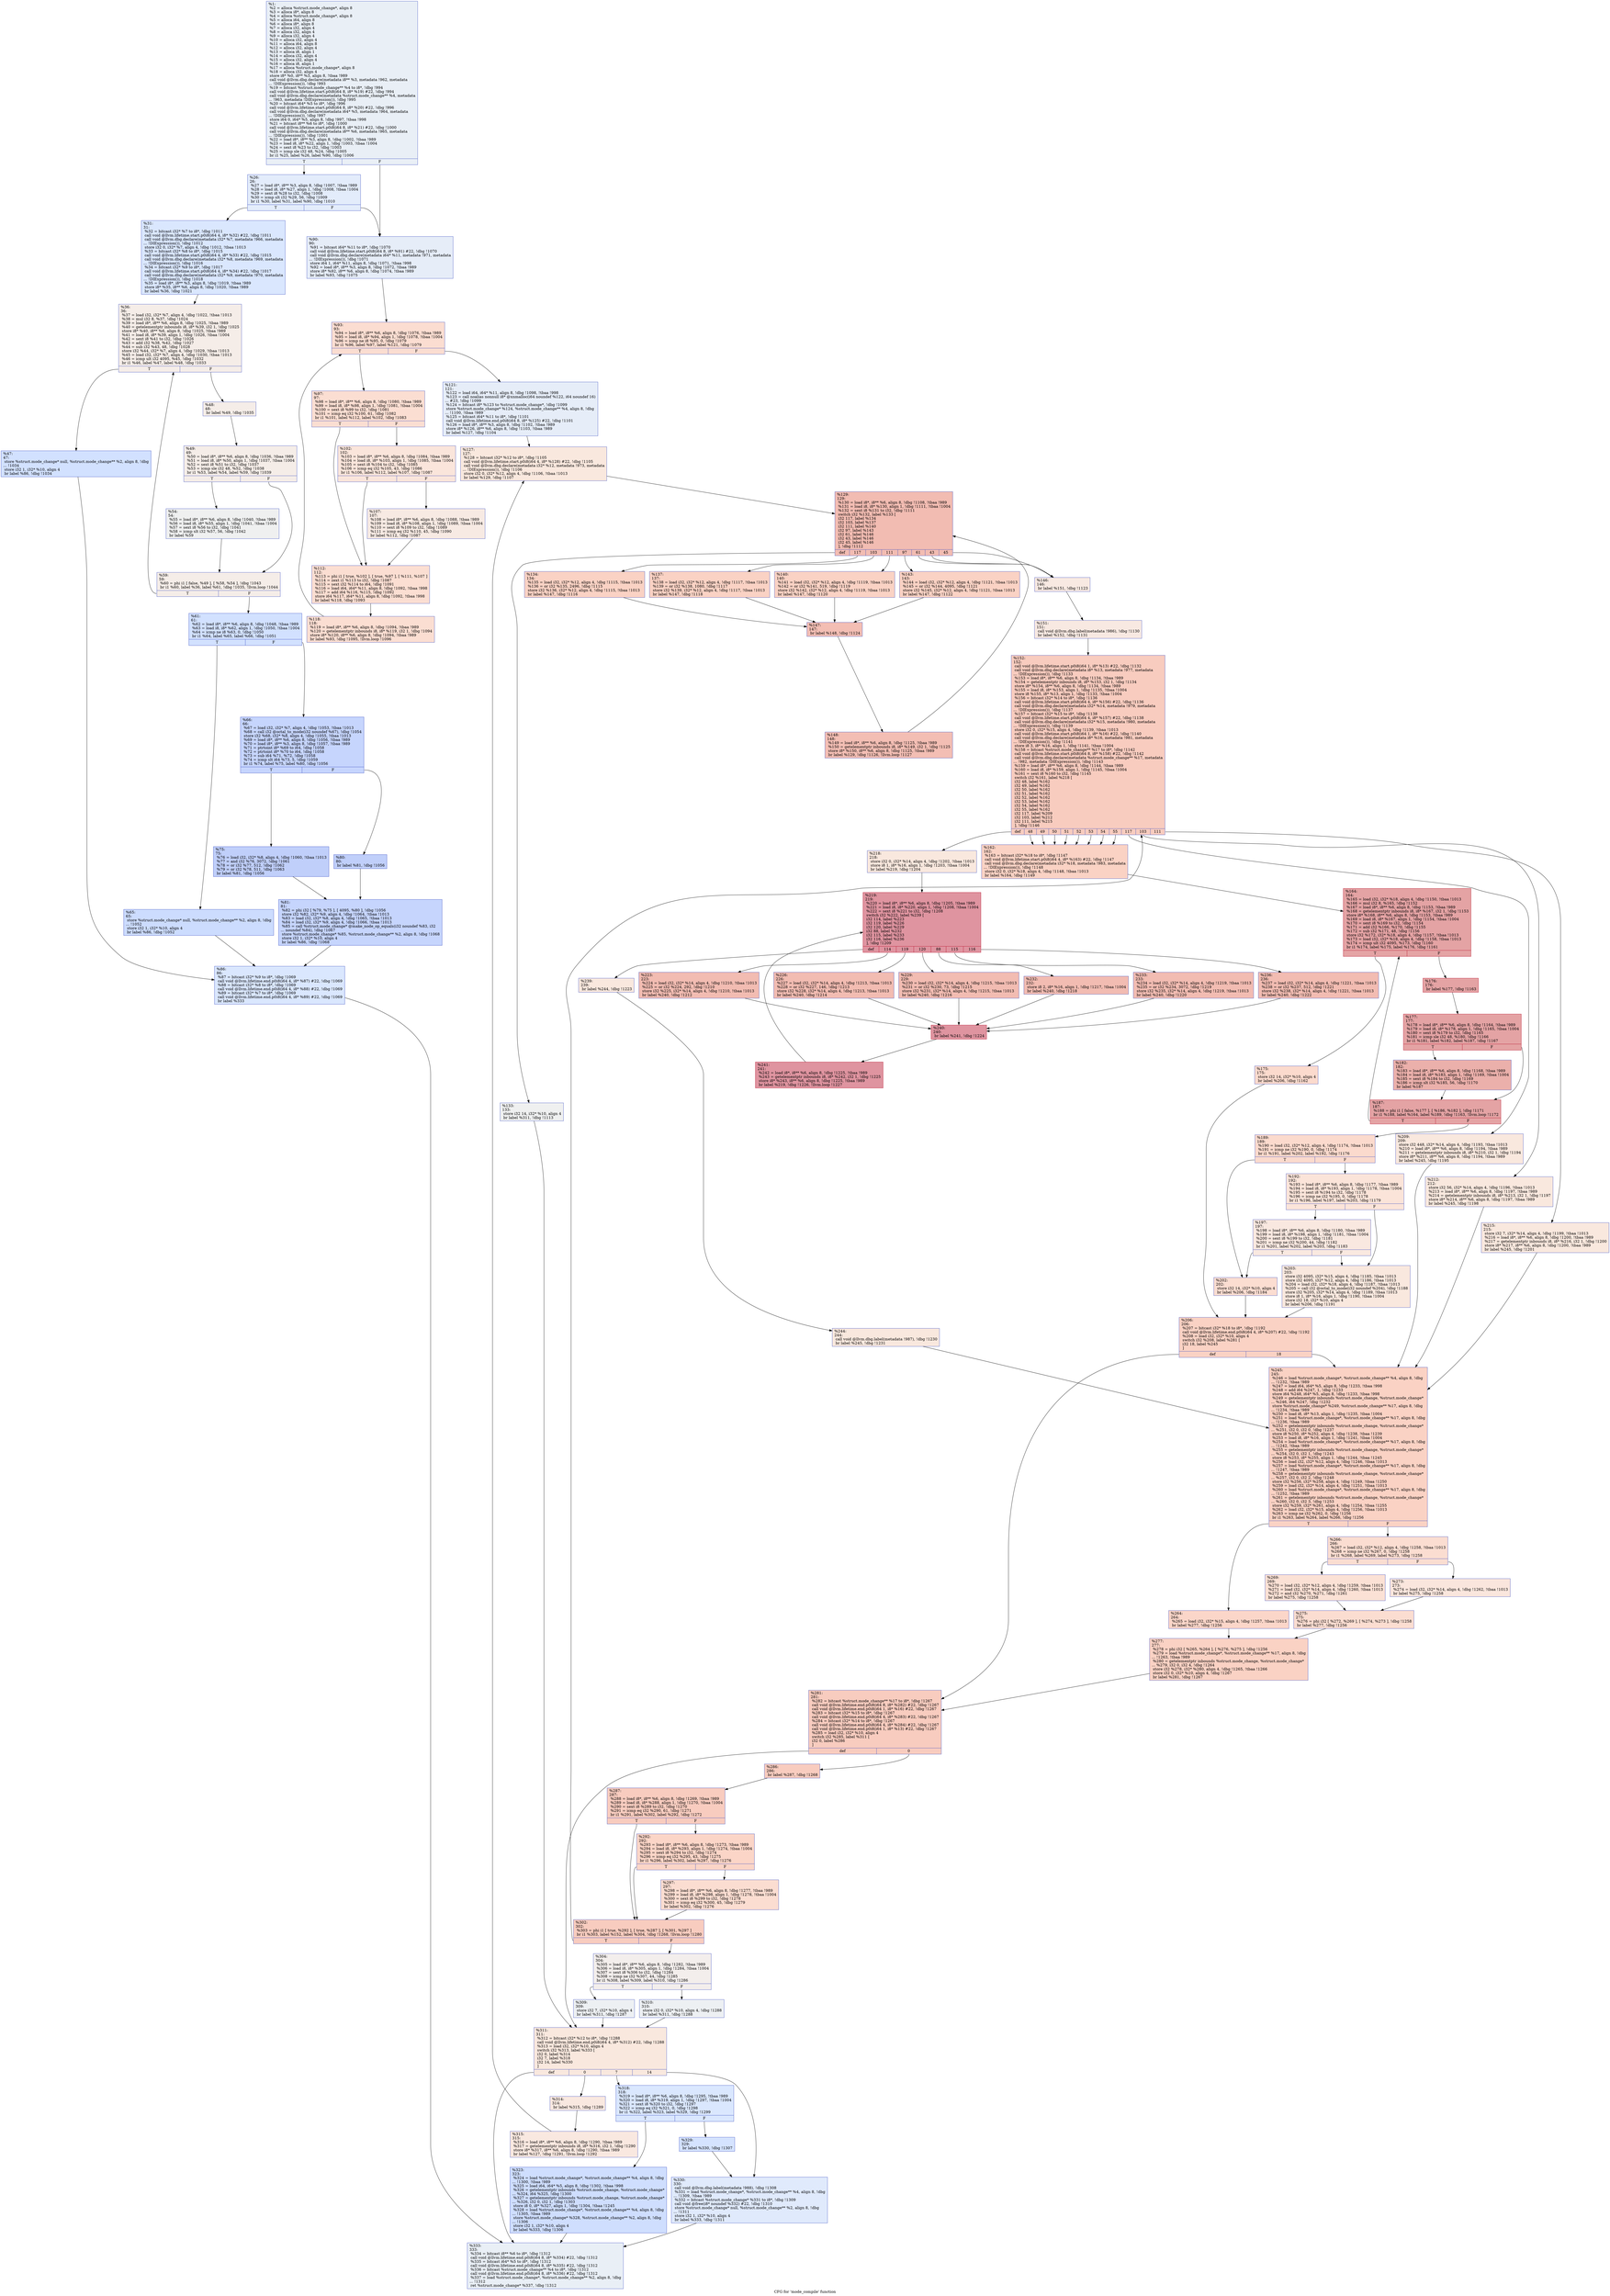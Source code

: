 digraph "CFG for 'mode_compile' function" {
	label="CFG for 'mode_compile' function";

	Node0x21bc4a0 [shape=record,color="#3d50c3ff", style=filled, fillcolor="#cedaeb70",label="{%1:\l  %2 = alloca %struct.mode_change*, align 8\l  %3 = alloca i8*, align 8\l  %4 = alloca %struct.mode_change*, align 8\l  %5 = alloca i64, align 8\l  %6 = alloca i8*, align 8\l  %7 = alloca i32, align 4\l  %8 = alloca i32, align 4\l  %9 = alloca i32, align 4\l  %10 = alloca i32, align 4\l  %11 = alloca i64, align 8\l  %12 = alloca i32, align 4\l  %13 = alloca i8, align 1\l  %14 = alloca i32, align 4\l  %15 = alloca i32, align 4\l  %16 = alloca i8, align 1\l  %17 = alloca %struct.mode_change*, align 8\l  %18 = alloca i32, align 4\l  store i8* %0, i8** %3, align 8, !tbaa !989\l  call void @llvm.dbg.declare(metadata i8** %3, metadata !962, metadata\l... !DIExpression()), !dbg !993\l  %19 = bitcast %struct.mode_change** %4 to i8*, !dbg !994\l  call void @llvm.lifetime.start.p0i8(i64 8, i8* %19) #22, !dbg !994\l  call void @llvm.dbg.declare(metadata %struct.mode_change** %4, metadata\l... !963, metadata !DIExpression()), !dbg !995\l  %20 = bitcast i64* %5 to i8*, !dbg !996\l  call void @llvm.lifetime.start.p0i8(i64 8, i8* %20) #22, !dbg !996\l  call void @llvm.dbg.declare(metadata i64* %5, metadata !964, metadata\l... !DIExpression()), !dbg !997\l  store i64 0, i64* %5, align 8, !dbg !997, !tbaa !998\l  %21 = bitcast i8** %6 to i8*, !dbg !1000\l  call void @llvm.lifetime.start.p0i8(i64 8, i8* %21) #22, !dbg !1000\l  call void @llvm.dbg.declare(metadata i8** %6, metadata !965, metadata\l... !DIExpression()), !dbg !1001\l  %22 = load i8*, i8** %3, align 8, !dbg !1002, !tbaa !989\l  %23 = load i8, i8* %22, align 1, !dbg !1003, !tbaa !1004\l  %24 = sext i8 %23 to i32, !dbg !1003\l  %25 = icmp sle i32 48, %24, !dbg !1005\l  br i1 %25, label %26, label %90, !dbg !1006\l|{<s0>T|<s1>F}}"];
	Node0x21bc4a0:s0 -> Node0x21bc7c0;
	Node0x21bc4a0:s1 -> Node0x21bcc70;
	Node0x21bc7c0 [shape=record,color="#3d50c3ff", style=filled, fillcolor="#bfd3f670",label="{%26:\l26:                                               \l  %27 = load i8*, i8** %3, align 8, !dbg !1007, !tbaa !989\l  %28 = load i8, i8* %27, align 1, !dbg !1008, !tbaa !1004\l  %29 = sext i8 %28 to i32, !dbg !1008\l  %30 = icmp slt i32 %29, 56, !dbg !1009\l  br i1 %30, label %31, label %90, !dbg !1010\l|{<s0>T|<s1>F}}"];
	Node0x21bc7c0:s0 -> Node0x21bc810;
	Node0x21bc7c0:s1 -> Node0x21bcc70;
	Node0x21bc810 [shape=record,color="#3d50c3ff", style=filled, fillcolor="#abc8fd70",label="{%31:\l31:                                               \l  %32 = bitcast i32* %7 to i8*, !dbg !1011\l  call void @llvm.lifetime.start.p0i8(i64 4, i8* %32) #22, !dbg !1011\l  call void @llvm.dbg.declare(metadata i32* %7, metadata !966, metadata\l... !DIExpression()), !dbg !1012\l  store i32 0, i32* %7, align 4, !dbg !1012, !tbaa !1013\l  %33 = bitcast i32* %8 to i8*, !dbg !1015\l  call void @llvm.lifetime.start.p0i8(i64 4, i8* %33) #22, !dbg !1015\l  call void @llvm.dbg.declare(metadata i32* %8, metadata !969, metadata\l... !DIExpression()), !dbg !1016\l  %34 = bitcast i32* %9 to i8*, !dbg !1017\l  call void @llvm.lifetime.start.p0i8(i64 4, i8* %34) #22, !dbg !1017\l  call void @llvm.dbg.declare(metadata i32* %9, metadata !970, metadata\l... !DIExpression()), !dbg !1018\l  %35 = load i8*, i8** %3, align 8, !dbg !1019, !tbaa !989\l  store i8* %35, i8** %6, align 8, !dbg !1020, !tbaa !989\l  br label %36, !dbg !1021\l}"];
	Node0x21bc810 -> Node0x21bc860;
	Node0x21bc860 [shape=record,color="#3d50c3ff", style=filled, fillcolor="#e8d6cc70",label="{%36:\l36:                                               \l  %37 = load i32, i32* %7, align 4, !dbg !1022, !tbaa !1013\l  %38 = mul i32 8, %37, !dbg !1024\l  %39 = load i8*, i8** %6, align 8, !dbg !1025, !tbaa !989\l  %40 = getelementptr inbounds i8, i8* %39, i32 1, !dbg !1025\l  store i8* %40, i8** %6, align 8, !dbg !1025, !tbaa !989\l  %41 = load i8, i8* %39, align 1, !dbg !1026, !tbaa !1004\l  %42 = sext i8 %41 to i32, !dbg !1026\l  %43 = add i32 %38, %42, !dbg !1027\l  %44 = sub i32 %43, 48, !dbg !1028\l  store i32 %44, i32* %7, align 4, !dbg !1029, !tbaa !1013\l  %45 = load i32, i32* %7, align 4, !dbg !1030, !tbaa !1013\l  %46 = icmp ult i32 4095, %45, !dbg !1032\l  br i1 %46, label %47, label %48, !dbg !1033\l|{<s0>T|<s1>F}}"];
	Node0x21bc860:s0 -> Node0x21bc8b0;
	Node0x21bc860:s1 -> Node0x21bc900;
	Node0x21bc8b0 [shape=record,color="#3d50c3ff", style=filled, fillcolor="#9abbff70",label="{%47:\l47:                                               \l  store %struct.mode_change* null, %struct.mode_change** %2, align 8, !dbg\l... !1034\l  store i32 1, i32* %10, align 4\l  br label %86, !dbg !1034\l}"];
	Node0x21bc8b0 -> Node0x21bcc20;
	Node0x21bc900 [shape=record,color="#3d50c3ff", style=filled, fillcolor="#e8d6cc70",label="{%48:\l48:                                               \l  br label %49, !dbg !1035\l}"];
	Node0x21bc900 -> Node0x21bc950;
	Node0x21bc950 [shape=record,color="#3d50c3ff", style=filled, fillcolor="#e8d6cc70",label="{%49:\l49:                                               \l  %50 = load i8*, i8** %6, align 8, !dbg !1036, !tbaa !989\l  %51 = load i8, i8* %50, align 1, !dbg !1037, !tbaa !1004\l  %52 = sext i8 %51 to i32, !dbg !1037\l  %53 = icmp sle i32 48, %52, !dbg !1038\l  br i1 %53, label %54, label %59, !dbg !1039\l|{<s0>T|<s1>F}}"];
	Node0x21bc950:s0 -> Node0x21bc9a0;
	Node0x21bc950:s1 -> Node0x21bc9f0;
	Node0x21bc9a0 [shape=record,color="#3d50c3ff", style=filled, fillcolor="#dbdcde70",label="{%54:\l54:                                               \l  %55 = load i8*, i8** %6, align 8, !dbg !1040, !tbaa !989\l  %56 = load i8, i8* %55, align 1, !dbg !1041, !tbaa !1004\l  %57 = sext i8 %56 to i32, !dbg !1041\l  %58 = icmp slt i32 %57, 56, !dbg !1042\l  br label %59\l}"];
	Node0x21bc9a0 -> Node0x21bc9f0;
	Node0x21bc9f0 [shape=record,color="#3d50c3ff", style=filled, fillcolor="#e8d6cc70",label="{%59:\l59:                                               \l  %60 = phi i1 [ false, %49 ], [ %58, %54 ], !dbg !1043\l  br i1 %60, label %36, label %61, !dbg !1035, !llvm.loop !1044\l|{<s0>T|<s1>F}}"];
	Node0x21bc9f0:s0 -> Node0x21bc860;
	Node0x21bc9f0:s1 -> Node0x21bca40;
	Node0x21bca40 [shape=record,color="#3d50c3ff", style=filled, fillcolor="#9abbff70",label="{%61:\l61:                                               \l  %62 = load i8*, i8** %6, align 8, !dbg !1048, !tbaa !989\l  %63 = load i8, i8* %62, align 1, !dbg !1050, !tbaa !1004\l  %64 = icmp ne i8 %63, 0, !dbg !1050\l  br i1 %64, label %65, label %66, !dbg !1051\l|{<s0>T|<s1>F}}"];
	Node0x21bca40:s0 -> Node0x21bca90;
	Node0x21bca40:s1 -> Node0x21bcae0;
	Node0x21bca90 [shape=record,color="#3d50c3ff", style=filled, fillcolor="#8caffe70",label="{%65:\l65:                                               \l  store %struct.mode_change* null, %struct.mode_change** %2, align 8, !dbg\l... !1052\l  store i32 1, i32* %10, align 4\l  br label %86, !dbg !1052\l}"];
	Node0x21bca90 -> Node0x21bcc20;
	Node0x21bcae0 [shape=record,color="#3d50c3ff", style=filled, fillcolor="#7ea1fa70",label="{%66:\l66:                                               \l  %67 = load i32, i32* %7, align 4, !dbg !1053, !tbaa !1013\l  %68 = call i32 @octal_to_mode(i32 noundef %67), !dbg !1054\l  store i32 %68, i32* %8, align 4, !dbg !1055, !tbaa !1013\l  %69 = load i8*, i8** %6, align 8, !dbg !1056, !tbaa !989\l  %70 = load i8*, i8** %3, align 8, !dbg !1057, !tbaa !989\l  %71 = ptrtoint i8* %69 to i64, !dbg !1058\l  %72 = ptrtoint i8* %70 to i64, !dbg !1058\l  %73 = sub i64 %71, %72, !dbg !1058\l  %74 = icmp slt i64 %73, 5, !dbg !1059\l  br i1 %74, label %75, label %80, !dbg !1056\l|{<s0>T|<s1>F}}"];
	Node0x21bcae0:s0 -> Node0x21bcb30;
	Node0x21bcae0:s1 -> Node0x21bcb80;
	Node0x21bcb30 [shape=record,color="#3d50c3ff", style=filled, fillcolor="#7093f370",label="{%75:\l75:                                               \l  %76 = load i32, i32* %8, align 4, !dbg !1060, !tbaa !1013\l  %77 = and i32 %76, 3072, !dbg !1061\l  %78 = or i32 %77, 512, !dbg !1062\l  %79 = or i32 %78, 511, !dbg !1063\l  br label %81, !dbg !1056\l}"];
	Node0x21bcb30 -> Node0x21bcbd0;
	Node0x21bcb80 [shape=record,color="#3d50c3ff", style=filled, fillcolor="#7093f370",label="{%80:\l80:                                               \l  br label %81, !dbg !1056\l}"];
	Node0x21bcb80 -> Node0x21bcbd0;
	Node0x21bcbd0 [shape=record,color="#3d50c3ff", style=filled, fillcolor="#7ea1fa70",label="{%81:\l81:                                               \l  %82 = phi i32 [ %79, %75 ], [ 4095, %80 ], !dbg !1056\l  store i32 %82, i32* %9, align 4, !dbg !1064, !tbaa !1013\l  %83 = load i32, i32* %8, align 4, !dbg !1065, !tbaa !1013\l  %84 = load i32, i32* %9, align 4, !dbg !1066, !tbaa !1013\l  %85 = call %struct.mode_change* @make_node_op_equals(i32 noundef %83, i32\l... noundef %84), !dbg !1067\l  store %struct.mode_change* %85, %struct.mode_change** %2, align 8, !dbg !1068\l  store i32 1, i32* %10, align 4\l  br label %86, !dbg !1068\l}"];
	Node0x21bcbd0 -> Node0x21bcc20;
	Node0x21bcc20 [shape=record,color="#3d50c3ff", style=filled, fillcolor="#abc8fd70",label="{%86:\l86:                                               \l  %87 = bitcast i32* %9 to i8*, !dbg !1069\l  call void @llvm.lifetime.end.p0i8(i64 4, i8* %87) #22, !dbg !1069\l  %88 = bitcast i32* %8 to i8*, !dbg !1069\l  call void @llvm.lifetime.end.p0i8(i64 4, i8* %88) #22, !dbg !1069\l  %89 = bitcast i32* %7 to i8*, !dbg !1069\l  call void @llvm.lifetime.end.p0i8(i64 4, i8* %89) #22, !dbg !1069\l  br label %333\l}"];
	Node0x21bcc20 -> Node0x21be2a0;
	Node0x21bcc70 [shape=record,color="#3d50c3ff", style=filled, fillcolor="#c7d7f070",label="{%90:\l90:                                               \l  %91 = bitcast i64* %11 to i8*, !dbg !1070\l  call void @llvm.lifetime.start.p0i8(i64 8, i8* %91) #22, !dbg !1070\l  call void @llvm.dbg.declare(metadata i64* %11, metadata !971, metadata\l... !DIExpression()), !dbg !1071\l  store i64 1, i64* %11, align 8, !dbg !1071, !tbaa !998\l  %92 = load i8*, i8** %3, align 8, !dbg !1072, !tbaa !989\l  store i8* %92, i8** %6, align 8, !dbg !1074, !tbaa !989\l  br label %93, !dbg !1075\l}"];
	Node0x21bcc70 -> Node0x21bccc0;
	Node0x21bccc0 [shape=record,color="#3d50c3ff", style=filled, fillcolor="#f7b39670",label="{%93:\l93:                                               \l  %94 = load i8*, i8** %6, align 8, !dbg !1076, !tbaa !989\l  %95 = load i8, i8* %94, align 1, !dbg !1078, !tbaa !1004\l  %96 = icmp ne i8 %95, 0, !dbg !1079\l  br i1 %96, label %97, label %121, !dbg !1079\l|{<s0>T|<s1>F}}"];
	Node0x21bccc0:s0 -> Node0x21bcd10;
	Node0x21bccc0:s1 -> Node0x21bcea0;
	Node0x21bcd10 [shape=record,color="#3d50c3ff", style=filled, fillcolor="#f7b59970",label="{%97:\l97:                                               \l  %98 = load i8*, i8** %6, align 8, !dbg !1080, !tbaa !989\l  %99 = load i8, i8* %98, align 1, !dbg !1081, !tbaa !1004\l  %100 = sext i8 %99 to i32, !dbg !1081\l  %101 = icmp eq i32 %100, 61, !dbg !1082\l  br i1 %101, label %112, label %102, !dbg !1083\l|{<s0>T|<s1>F}}"];
	Node0x21bcd10:s0 -> Node0x21bce00;
	Node0x21bcd10:s1 -> Node0x21bcd60;
	Node0x21bcd60 [shape=record,color="#3d50c3ff", style=filled, fillcolor="#f4c5ad70",label="{%102:\l102:                                              \l  %103 = load i8*, i8** %6, align 8, !dbg !1084, !tbaa !989\l  %104 = load i8, i8* %103, align 1, !dbg !1085, !tbaa !1004\l  %105 = sext i8 %104 to i32, !dbg !1085\l  %106 = icmp eq i32 %105, 43, !dbg !1086\l  br i1 %106, label %112, label %107, !dbg !1087\l|{<s0>T|<s1>F}}"];
	Node0x21bcd60:s0 -> Node0x21bce00;
	Node0x21bcd60:s1 -> Node0x21bcdb0;
	Node0x21bcdb0 [shape=record,color="#3d50c3ff", style=filled, fillcolor="#eed0c070",label="{%107:\l107:                                              \l  %108 = load i8*, i8** %6, align 8, !dbg !1088, !tbaa !989\l  %109 = load i8, i8* %108, align 1, !dbg !1089, !tbaa !1004\l  %110 = sext i8 %109 to i32, !dbg !1089\l  %111 = icmp eq i32 %110, 45, !dbg !1090\l  br label %112, !dbg !1087\l}"];
	Node0x21bcdb0 -> Node0x21bce00;
	Node0x21bce00 [shape=record,color="#3d50c3ff", style=filled, fillcolor="#f7b59970",label="{%112:\l112:                                              \l  %113 = phi i1 [ true, %102 ], [ true, %97 ], [ %111, %107 ]\l  %114 = zext i1 %113 to i32, !dbg !1087\l  %115 = sext i32 %114 to i64, !dbg !1091\l  %116 = load i64, i64* %11, align 8, !dbg !1092, !tbaa !998\l  %117 = add i64 %116, %115, !dbg !1092\l  store i64 %117, i64* %11, align 8, !dbg !1092, !tbaa !998\l  br label %118, !dbg !1093\l}"];
	Node0x21bce00 -> Node0x21bce50;
	Node0x21bce50 [shape=record,color="#3d50c3ff", style=filled, fillcolor="#f7b59970",label="{%118:\l118:                                              \l  %119 = load i8*, i8** %6, align 8, !dbg !1094, !tbaa !989\l  %120 = getelementptr inbounds i8, i8* %119, i32 1, !dbg !1094\l  store i8* %120, i8** %6, align 8, !dbg !1094, !tbaa !989\l  br label %93, !dbg !1095, !llvm.loop !1096\l}"];
	Node0x21bce50 -> Node0x21bccc0;
	Node0x21bcea0 [shape=record,color="#3d50c3ff", style=filled, fillcolor="#c7d7f070",label="{%121:\l121:                                              \l  %122 = load i64, i64* %11, align 8, !dbg !1098, !tbaa !998\l  %123 = call noalias nonnull i8* @xnmalloc(i64 noundef %122, i64 noundef 16)\l... #23, !dbg !1099\l  %124 = bitcast i8* %123 to %struct.mode_change*, !dbg !1099\l  store %struct.mode_change* %124, %struct.mode_change** %4, align 8, !dbg\l... !1100, !tbaa !989\l  %125 = bitcast i64* %11 to i8*, !dbg !1101\l  call void @llvm.lifetime.end.p0i8(i64 8, i8* %125) #22, !dbg !1101\l  %126 = load i8*, i8** %3, align 8, !dbg !1102, !tbaa !989\l  store i8* %126, i8** %6, align 8, !dbg !1103, !tbaa !989\l  br label %127, !dbg !1104\l}"];
	Node0x21bcea0 -> Node0x21bcef0;
	Node0x21bcef0 [shape=record,color="#3d50c3ff", style=filled, fillcolor="#f2cab570",label="{%127:\l127:                                              \l  %128 = bitcast i32* %12 to i8*, !dbg !1105\l  call void @llvm.lifetime.start.p0i8(i64 4, i8* %128) #22, !dbg !1105\l  call void @llvm.dbg.declare(metadata i32* %12, metadata !973, metadata\l... !DIExpression()), !dbg !1106\l  store i32 0, i32* %12, align 4, !dbg !1106, !tbaa !1013\l  br label %129, !dbg !1107\l}"];
	Node0x21bcef0 -> Node0x21bcf40;
	Node0x21bcf40 [shape=record,color="#3d50c3ff", style=filled, fillcolor="#e1675170",label="{%129:\l129:                                              \l  %130 = load i8*, i8** %6, align 8, !dbg !1108, !tbaa !989\l  %131 = load i8, i8* %130, align 1, !dbg !1111, !tbaa !1004\l  %132 = sext i8 %131 to i32, !dbg !1111\l  switch i32 %132, label %133 [\l    i32 117, label %134\l    i32 103, label %137\l    i32 111, label %140\l    i32 97, label %143\l    i32 61, label %146\l    i32 43, label %146\l    i32 45, label %146\l  ], !dbg !1112\l|{<s0>def|<s1>117|<s2>103|<s3>111|<s4>97|<s5>61|<s6>43|<s7>45}}"];
	Node0x21bcf40:s0 -> Node0x21bcf90;
	Node0x21bcf40:s1 -> Node0x21bcfe0;
	Node0x21bcf40:s2 -> Node0x21bd030;
	Node0x21bcf40:s3 -> Node0x21bd080;
	Node0x21bcf40:s4 -> Node0x21bd0d0;
	Node0x21bcf40:s5 -> Node0x21bd120;
	Node0x21bcf40:s6 -> Node0x21bd120;
	Node0x21bcf40:s7 -> Node0x21bd120;
	Node0x21bcf90 [shape=record,color="#3d50c3ff", style=filled, fillcolor="#dbdcde70",label="{%133:\l133:                                              \l  store i32 14, i32* %10, align 4\l  br label %311, !dbg !1113\l}"];
	Node0x21bcf90 -> Node0x21be070;
	Node0x21bcfe0 [shape=record,color="#3d50c3ff", style=filled, fillcolor="#f4987a70",label="{%134:\l134:                                              \l  %135 = load i32, i32* %12, align 4, !dbg !1115, !tbaa !1013\l  %136 = or i32 %135, 2496, !dbg !1115\l  store i32 %136, i32* %12, align 4, !dbg !1115, !tbaa !1013\l  br label %147, !dbg !1116\l}"];
	Node0x21bcfe0 -> Node0x21bd170;
	Node0x21bd030 [shape=record,color="#3d50c3ff", style=filled, fillcolor="#f4987a70",label="{%137:\l137:                                              \l  %138 = load i32, i32* %12, align 4, !dbg !1117, !tbaa !1013\l  %139 = or i32 %138, 1080, !dbg !1117\l  store i32 %139, i32* %12, align 4, !dbg !1117, !tbaa !1013\l  br label %147, !dbg !1118\l}"];
	Node0x21bd030 -> Node0x21bd170;
	Node0x21bd080 [shape=record,color="#3d50c3ff", style=filled, fillcolor="#f4987a70",label="{%140:\l140:                                              \l  %141 = load i32, i32* %12, align 4, !dbg !1119, !tbaa !1013\l  %142 = or i32 %141, 519, !dbg !1119\l  store i32 %142, i32* %12, align 4, !dbg !1119, !tbaa !1013\l  br label %147, !dbg !1120\l}"];
	Node0x21bd080 -> Node0x21bd170;
	Node0x21bd0d0 [shape=record,color="#3d50c3ff", style=filled, fillcolor="#f4987a70",label="{%143:\l143:                                              \l  %144 = load i32, i32* %12, align 4, !dbg !1121, !tbaa !1013\l  %145 = or i32 %144, 4095, !dbg !1121\l  store i32 %145, i32* %12, align 4, !dbg !1121, !tbaa !1013\l  br label %147, !dbg !1122\l}"];
	Node0x21bd0d0 -> Node0x21bd170;
	Node0x21bd120 [shape=record,color="#3d50c3ff", style=filled, fillcolor="#efcebd70",label="{%146:\l146:                                              \l  br label %151, !dbg !1123\l}"];
	Node0x21bd120 -> Node0x21bd210;
	Node0x21bd170 [shape=record,color="#3d50c3ff", style=filled, fillcolor="#e36c5570",label="{%147:\l147:                                              \l  br label %148, !dbg !1124\l}"];
	Node0x21bd170 -> Node0x21bd1c0;
	Node0x21bd1c0 [shape=record,color="#3d50c3ff", style=filled, fillcolor="#e36c5570",label="{%148:\l148:                                              \l  %149 = load i8*, i8** %6, align 8, !dbg !1125, !tbaa !989\l  %150 = getelementptr inbounds i8, i8* %149, i32 1, !dbg !1125\l  store i8* %150, i8** %6, align 8, !dbg !1125, !tbaa !989\l  br label %129, !dbg !1126, !llvm.loop !1127\l}"];
	Node0x21bd1c0 -> Node0x21bcf40;
	Node0x21bd210 [shape=record,color="#3d50c3ff", style=filled, fillcolor="#efcebd70",label="{%151:\l151:                                              \l  call void @llvm.dbg.label(metadata !986), !dbg !1130\l  br label %152, !dbg !1131\l}"];
	Node0x21bd210 -> Node0x21bd260;
	Node0x21bd260 [shape=record,color="#3d50c3ff", style=filled, fillcolor="#f08b6e70",label="{%152:\l152:                                              \l  call void @llvm.lifetime.start.p0i8(i64 1, i8* %13) #22, !dbg !1132\l  call void @llvm.dbg.declare(metadata i8* %13, metadata !977, metadata\l... !DIExpression()), !dbg !1133\l  %153 = load i8*, i8** %6, align 8, !dbg !1134, !tbaa !989\l  %154 = getelementptr inbounds i8, i8* %153, i32 1, !dbg !1134\l  store i8* %154, i8** %6, align 8, !dbg !1134, !tbaa !989\l  %155 = load i8, i8* %153, align 1, !dbg !1135, !tbaa !1004\l  store i8 %155, i8* %13, align 1, !dbg !1133, !tbaa !1004\l  %156 = bitcast i32* %14 to i8*, !dbg !1136\l  call void @llvm.lifetime.start.p0i8(i64 4, i8* %156) #22, !dbg !1136\l  call void @llvm.dbg.declare(metadata i32* %14, metadata !979, metadata\l... !DIExpression()), !dbg !1137\l  %157 = bitcast i32* %15 to i8*, !dbg !1138\l  call void @llvm.lifetime.start.p0i8(i64 4, i8* %157) #22, !dbg !1138\l  call void @llvm.dbg.declare(metadata i32* %15, metadata !980, metadata\l... !DIExpression()), !dbg !1139\l  store i32 0, i32* %15, align 4, !dbg !1139, !tbaa !1013\l  call void @llvm.lifetime.start.p0i8(i64 1, i8* %16) #22, !dbg !1140\l  call void @llvm.dbg.declare(metadata i8* %16, metadata !981, metadata\l... !DIExpression()), !dbg !1141\l  store i8 3, i8* %16, align 1, !dbg !1141, !tbaa !1004\l  %158 = bitcast %struct.mode_change** %17 to i8*, !dbg !1142\l  call void @llvm.lifetime.start.p0i8(i64 8, i8* %158) #22, !dbg !1142\l  call void @llvm.dbg.declare(metadata %struct.mode_change** %17, metadata\l... !982, metadata !DIExpression()), !dbg !1143\l  %159 = load i8*, i8** %6, align 8, !dbg !1144, !tbaa !989\l  %160 = load i8, i8* %159, align 1, !dbg !1145, !tbaa !1004\l  %161 = sext i8 %160 to i32, !dbg !1145\l  switch i32 %161, label %218 [\l    i32 48, label %162\l    i32 49, label %162\l    i32 50, label %162\l    i32 51, label %162\l    i32 52, label %162\l    i32 53, label %162\l    i32 54, label %162\l    i32 55, label %162\l    i32 117, label %209\l    i32 103, label %212\l    i32 111, label %215\l  ], !dbg !1146\l|{<s0>def|<s1>48|<s2>49|<s3>50|<s4>51|<s5>52|<s6>53|<s7>54|<s8>55|<s9>117|<s10>103|<s11>111}}"];
	Node0x21bd260:s0 -> Node0x21bd7b0;
	Node0x21bd260:s1 -> Node0x21bd2b0;
	Node0x21bd260:s2 -> Node0x21bd2b0;
	Node0x21bd260:s3 -> Node0x21bd2b0;
	Node0x21bd260:s4 -> Node0x21bd2b0;
	Node0x21bd260:s5 -> Node0x21bd2b0;
	Node0x21bd260:s6 -> Node0x21bd2b0;
	Node0x21bd260:s7 -> Node0x21bd2b0;
	Node0x21bd260:s8 -> Node0x21bd2b0;
	Node0x21bd260:s9 -> Node0x21bd6c0;
	Node0x21bd260:s10 -> Node0x21bd710;
	Node0x21bd260:s11 -> Node0x21bd760;
	Node0x21bd2b0 [shape=record,color="#3d50c3ff", style=filled, fillcolor="#f4987a70",label="{%162:\l162:                                              \l  %163 = bitcast i32* %18 to i8*, !dbg !1147\l  call void @llvm.lifetime.start.p0i8(i64 4, i8* %163) #22, !dbg !1147\l  call void @llvm.dbg.declare(metadata i32* %18, metadata !983, metadata\l... !DIExpression()), !dbg !1148\l  store i32 0, i32* %18, align 4, !dbg !1148, !tbaa !1013\l  br label %164, !dbg !1149\l}"];
	Node0x21bd2b0 -> Node0x21bd300;
	Node0x21bd300 [shape=record,color="#b70d28ff", style=filled, fillcolor="#c32e3170",label="{%164:\l164:                                              \l  %165 = load i32, i32* %18, align 4, !dbg !1150, !tbaa !1013\l  %166 = mul i32 8, %165, !dbg !1152\l  %167 = load i8*, i8** %6, align 8, !dbg !1153, !tbaa !989\l  %168 = getelementptr inbounds i8, i8* %167, i32 1, !dbg !1153\l  store i8* %168, i8** %6, align 8, !dbg !1153, !tbaa !989\l  %169 = load i8, i8* %167, align 1, !dbg !1154, !tbaa !1004\l  %170 = sext i8 %169 to i32, !dbg !1154\l  %171 = add i32 %166, %170, !dbg !1155\l  %172 = sub i32 %171, 48, !dbg !1156\l  store i32 %172, i32* %18, align 4, !dbg !1157, !tbaa !1013\l  %173 = load i32, i32* %18, align 4, !dbg !1158, !tbaa !1013\l  %174 = icmp ult i32 4095, %173, !dbg !1160\l  br i1 %174, label %175, label %176, !dbg !1161\l|{<s0>T|<s1>F}}"];
	Node0x21bd300:s0 -> Node0x21bd350;
	Node0x21bd300:s1 -> Node0x21bd3a0;
	Node0x21bd350 [shape=record,color="#3d50c3ff", style=filled, fillcolor="#f7ac8e70",label="{%175:\l175:                                              \l  store i32 14, i32* %10, align 4\l  br label %206, !dbg !1162\l}"];
	Node0x21bd350 -> Node0x21bd670;
	Node0x21bd3a0 [shape=record,color="#b70d28ff", style=filled, fillcolor="#c32e3170",label="{%176:\l176:                                              \l  br label %177, !dbg !1163\l}"];
	Node0x21bd3a0 -> Node0x21bd3f0;
	Node0x21bd3f0 [shape=record,color="#b70d28ff", style=filled, fillcolor="#c32e3170",label="{%177:\l177:                                              \l  %178 = load i8*, i8** %6, align 8, !dbg !1164, !tbaa !989\l  %179 = load i8, i8* %178, align 1, !dbg !1165, !tbaa !1004\l  %180 = sext i8 %179 to i32, !dbg !1165\l  %181 = icmp sle i32 48, %180, !dbg !1166\l  br i1 %181, label %182, label %187, !dbg !1167\l|{<s0>T|<s1>F}}"];
	Node0x21bd3f0:s0 -> Node0x21bd440;
	Node0x21bd3f0:s1 -> Node0x21bd490;
	Node0x21bd440 [shape=record,color="#3d50c3ff", style=filled, fillcolor="#d24b4070",label="{%182:\l182:                                              \l  %183 = load i8*, i8** %6, align 8, !dbg !1168, !tbaa !989\l  %184 = load i8, i8* %183, align 1, !dbg !1169, !tbaa !1004\l  %185 = sext i8 %184 to i32, !dbg !1169\l  %186 = icmp slt i32 %185, 56, !dbg !1170\l  br label %187\l}"];
	Node0x21bd440 -> Node0x21bd490;
	Node0x21bd490 [shape=record,color="#b70d28ff", style=filled, fillcolor="#c32e3170",label="{%187:\l187:                                              \l  %188 = phi i1 [ false, %177 ], [ %186, %182 ], !dbg !1171\l  br i1 %188, label %164, label %189, !dbg !1163, !llvm.loop !1172\l|{<s0>T|<s1>F}}"];
	Node0x21bd490:s0 -> Node0x21bd300;
	Node0x21bd490:s1 -> Node0x21bd4e0;
	Node0x21bd4e0 [shape=record,color="#3d50c3ff", style=filled, fillcolor="#f7ac8e70",label="{%189:\l189:                                              \l  %190 = load i32, i32* %12, align 4, !dbg !1174, !tbaa !1013\l  %191 = icmp ne i32 %190, 0, !dbg !1174\l  br i1 %191, label %202, label %192, !dbg !1176\l|{<s0>T|<s1>F}}"];
	Node0x21bd4e0:s0 -> Node0x21bd5d0;
	Node0x21bd4e0:s1 -> Node0x21bd530;
	Node0x21bd530 [shape=record,color="#3d50c3ff", style=filled, fillcolor="#f5c1a970",label="{%192:\l192:                                              \l  %193 = load i8*, i8** %6, align 8, !dbg !1177, !tbaa !989\l  %194 = load i8, i8* %193, align 1, !dbg !1178, !tbaa !1004\l  %195 = sext i8 %194 to i32, !dbg !1178\l  %196 = icmp ne i32 %195, 0, !dbg !1178\l  br i1 %196, label %197, label %203, !dbg !1179\l|{<s0>T|<s1>F}}"];
	Node0x21bd530:s0 -> Node0x21bd580;
	Node0x21bd530:s1 -> Node0x21bd620;
	Node0x21bd580 [shape=record,color="#3d50c3ff", style=filled, fillcolor="#f1ccb870",label="{%197:\l197:                                              \l  %198 = load i8*, i8** %6, align 8, !dbg !1180, !tbaa !989\l  %199 = load i8, i8* %198, align 1, !dbg !1181, !tbaa !1004\l  %200 = sext i8 %199 to i32, !dbg !1181\l  %201 = icmp ne i32 %200, 44, !dbg !1182\l  br i1 %201, label %202, label %203, !dbg !1183\l|{<s0>T|<s1>F}}"];
	Node0x21bd580:s0 -> Node0x21bd5d0;
	Node0x21bd580:s1 -> Node0x21bd620;
	Node0x21bd5d0 [shape=record,color="#3d50c3ff", style=filled, fillcolor="#f7b39670",label="{%202:\l202:                                              \l  store i32 14, i32* %10, align 4\l  br label %206, !dbg !1184\l}"];
	Node0x21bd5d0 -> Node0x21bd670;
	Node0x21bd620 [shape=record,color="#3d50c3ff", style=filled, fillcolor="#f2cab570",label="{%203:\l203:                                              \l  store i32 4095, i32* %15, align 4, !dbg !1185, !tbaa !1013\l  store i32 4095, i32* %12, align 4, !dbg !1186, !tbaa !1013\l  %204 = load i32, i32* %18, align 4, !dbg !1187, !tbaa !1013\l  %205 = call i32 @octal_to_mode(i32 noundef %204), !dbg !1188\l  store i32 %205, i32* %14, align 4, !dbg !1189, !tbaa !1013\l  store i8 1, i8* %16, align 1, !dbg !1190, !tbaa !1004\l  store i32 18, i32* %10, align 4\l  br label %206, !dbg !1191\l}"];
	Node0x21bd620 -> Node0x21bd670;
	Node0x21bd670 [shape=record,color="#3d50c3ff", style=filled, fillcolor="#f4987a70",label="{%206:\l206:                                              \l  %207 = bitcast i32* %18 to i8*, !dbg !1192\l  call void @llvm.lifetime.end.p0i8(i64 4, i8* %207) #22, !dbg !1192\l  %208 = load i32, i32* %10, align 4\l  switch i32 %208, label %281 [\l    i32 18, label %245\l  ]\l|{<s0>def|<s1>18}}"];
	Node0x21bd670:s0 -> Node0x21bdda0;
	Node0x21bd670:s1 -> Node0x21bdb70;
	Node0x21bd6c0 [shape=record,color="#3d50c3ff", style=filled, fillcolor="#f2cab570",label="{%209:\l209:                                              \l  store i32 448, i32* %14, align 4, !dbg !1193, !tbaa !1013\l  %210 = load i8*, i8** %6, align 8, !dbg !1194, !tbaa !989\l  %211 = getelementptr inbounds i8, i8* %210, i32 1, !dbg !1194\l  store i8* %211, i8** %6, align 8, !dbg !1194, !tbaa !989\l  br label %245, !dbg !1195\l}"];
	Node0x21bd6c0 -> Node0x21bdb70;
	Node0x21bd710 [shape=record,color="#3d50c3ff", style=filled, fillcolor="#f2cab570",label="{%212:\l212:                                              \l  store i32 56, i32* %14, align 4, !dbg !1196, !tbaa !1013\l  %213 = load i8*, i8** %6, align 8, !dbg !1197, !tbaa !989\l  %214 = getelementptr inbounds i8, i8* %213, i32 1, !dbg !1197\l  store i8* %214, i8** %6, align 8, !dbg !1197, !tbaa !989\l  br label %245, !dbg !1198\l}"];
	Node0x21bd710 -> Node0x21bdb70;
	Node0x21bd760 [shape=record,color="#3d50c3ff", style=filled, fillcolor="#f2cab570",label="{%215:\l215:                                              \l  store i32 7, i32* %14, align 4, !dbg !1199, !tbaa !1013\l  %216 = load i8*, i8** %6, align 8, !dbg !1200, !tbaa !989\l  %217 = getelementptr inbounds i8, i8* %216, i32 1, !dbg !1200\l  store i8* %217, i8** %6, align 8, !dbg !1200, !tbaa !989\l  br label %245, !dbg !1201\l}"];
	Node0x21bd760 -> Node0x21bdb70;
	Node0x21bd7b0 [shape=record,color="#3d50c3ff", style=filled, fillcolor="#f2cab570",label="{%218:\l218:                                              \l  store i32 0, i32* %14, align 4, !dbg !1202, !tbaa !1013\l  store i8 1, i8* %16, align 1, !dbg !1203, !tbaa !1004\l  br label %219, !dbg !1204\l}"];
	Node0x21bd7b0 -> Node0x21bd800;
	Node0x21bd800 [shape=record,color="#b70d28ff", style=filled, fillcolor="#b70d2870",label="{%219:\l219:                                              \l  %220 = load i8*, i8** %6, align 8, !dbg !1205, !tbaa !989\l  %221 = load i8, i8* %220, align 1, !dbg !1208, !tbaa !1004\l  %222 = sext i8 %221 to i32, !dbg !1208\l  switch i32 %222, label %239 [\l    i32 114, label %223\l    i32 119, label %226\l    i32 120, label %229\l    i32 88, label %232\l    i32 115, label %233\l    i32 116, label %236\l  ], !dbg !1209\l|{<s0>def|<s1>114|<s2>119|<s3>120|<s4>88|<s5>115|<s6>116}}"];
	Node0x21bd800:s0 -> Node0x21bda30;
	Node0x21bd800:s1 -> Node0x21bd850;
	Node0x21bd800:s2 -> Node0x21bd8a0;
	Node0x21bd800:s3 -> Node0x21bd8f0;
	Node0x21bd800:s4 -> Node0x21bd940;
	Node0x21bd800:s5 -> Node0x21bd990;
	Node0x21bd800:s6 -> Node0x21bd9e0;
	Node0x21bd850 [shape=record,color="#3d50c3ff", style=filled, fillcolor="#e1675170",label="{%223:\l223:                                              \l  %224 = load i32, i32* %14, align 4, !dbg !1210, !tbaa !1013\l  %225 = or i32 %224, 292, !dbg !1210\l  store i32 %225, i32* %14, align 4, !dbg !1210, !tbaa !1013\l  br label %240, !dbg !1212\l}"];
	Node0x21bd850 -> Node0x21bda80;
	Node0x21bd8a0 [shape=record,color="#3d50c3ff", style=filled, fillcolor="#e1675170",label="{%226:\l226:                                              \l  %227 = load i32, i32* %14, align 4, !dbg !1213, !tbaa !1013\l  %228 = or i32 %227, 146, !dbg !1213\l  store i32 %228, i32* %14, align 4, !dbg !1213, !tbaa !1013\l  br label %240, !dbg !1214\l}"];
	Node0x21bd8a0 -> Node0x21bda80;
	Node0x21bd8f0 [shape=record,color="#3d50c3ff", style=filled, fillcolor="#e1675170",label="{%229:\l229:                                              \l  %230 = load i32, i32* %14, align 4, !dbg !1215, !tbaa !1013\l  %231 = or i32 %230, 73, !dbg !1215\l  store i32 %231, i32* %14, align 4, !dbg !1215, !tbaa !1013\l  br label %240, !dbg !1216\l}"];
	Node0x21bd8f0 -> Node0x21bda80;
	Node0x21bd940 [shape=record,color="#3d50c3ff", style=filled, fillcolor="#e1675170",label="{%232:\l232:                                              \l  store i8 2, i8* %16, align 1, !dbg !1217, !tbaa !1004\l  br label %240, !dbg !1218\l}"];
	Node0x21bd940 -> Node0x21bda80;
	Node0x21bd990 [shape=record,color="#3d50c3ff", style=filled, fillcolor="#e1675170",label="{%233:\l233:                                              \l  %234 = load i32, i32* %14, align 4, !dbg !1219, !tbaa !1013\l  %235 = or i32 %234, 3072, !dbg !1219\l  store i32 %235, i32* %14, align 4, !dbg !1219, !tbaa !1013\l  br label %240, !dbg !1220\l}"];
	Node0x21bd990 -> Node0x21bda80;
	Node0x21bd9e0 [shape=record,color="#3d50c3ff", style=filled, fillcolor="#e1675170",label="{%236:\l236:                                              \l  %237 = load i32, i32* %14, align 4, !dbg !1221, !tbaa !1013\l  %238 = or i32 %237, 512, !dbg !1221\l  store i32 %238, i32* %14, align 4, !dbg !1221, !tbaa !1013\l  br label %240, !dbg !1222\l}"];
	Node0x21bd9e0 -> Node0x21bda80;
	Node0x21bda30 [shape=record,color="#3d50c3ff", style=filled, fillcolor="#f2cab570",label="{%239:\l239:                                              \l  br label %244, !dbg !1223\l}"];
	Node0x21bda30 -> Node0x21bdb20;
	Node0x21bda80 [shape=record,color="#b70d28ff", style=filled, fillcolor="#b70d2870",label="{%240:\l240:                                              \l  br label %241, !dbg !1224\l}"];
	Node0x21bda80 -> Node0x21bdad0;
	Node0x21bdad0 [shape=record,color="#b70d28ff", style=filled, fillcolor="#b70d2870",label="{%241:\l241:                                              \l  %242 = load i8*, i8** %6, align 8, !dbg !1225, !tbaa !989\l  %243 = getelementptr inbounds i8, i8* %242, i32 1, !dbg !1225\l  store i8* %243, i8** %6, align 8, !dbg !1225, !tbaa !989\l  br label %219, !dbg !1226, !llvm.loop !1227\l}"];
	Node0x21bdad0 -> Node0x21bd800;
	Node0x21bdb20 [shape=record,color="#3d50c3ff", style=filled, fillcolor="#f2cab570",label="{%244:\l244:                                              \l  call void @llvm.dbg.label(metadata !987), !dbg !1230\l  br label %245, !dbg !1231\l}"];
	Node0x21bdb20 -> Node0x21bdb70;
	Node0x21bdb70 [shape=record,color="#3d50c3ff", style=filled, fillcolor="#f4987a70",label="{%245:\l245:                                              \l  %246 = load %struct.mode_change*, %struct.mode_change** %4, align 8, !dbg\l... !1232, !tbaa !989\l  %247 = load i64, i64* %5, align 8, !dbg !1233, !tbaa !998\l  %248 = add i64 %247, 1, !dbg !1233\l  store i64 %248, i64* %5, align 8, !dbg !1233, !tbaa !998\l  %249 = getelementptr inbounds %struct.mode_change, %struct.mode_change*\l... %246, i64 %247, !dbg !1232\l  store %struct.mode_change* %249, %struct.mode_change** %17, align 8, !dbg\l... !1234, !tbaa !989\l  %250 = load i8, i8* %13, align 1, !dbg !1235, !tbaa !1004\l  %251 = load %struct.mode_change*, %struct.mode_change** %17, align 8, !dbg\l... !1236, !tbaa !989\l  %252 = getelementptr inbounds %struct.mode_change, %struct.mode_change*\l... %251, i32 0, i32 0, !dbg !1237\l  store i8 %250, i8* %252, align 4, !dbg !1238, !tbaa !1239\l  %253 = load i8, i8* %16, align 1, !dbg !1241, !tbaa !1004\l  %254 = load %struct.mode_change*, %struct.mode_change** %17, align 8, !dbg\l... !1242, !tbaa !989\l  %255 = getelementptr inbounds %struct.mode_change, %struct.mode_change*\l... %254, i32 0, i32 1, !dbg !1243\l  store i8 %253, i8* %255, align 1, !dbg !1244, !tbaa !1245\l  %256 = load i32, i32* %12, align 4, !dbg !1246, !tbaa !1013\l  %257 = load %struct.mode_change*, %struct.mode_change** %17, align 8, !dbg\l... !1247, !tbaa !989\l  %258 = getelementptr inbounds %struct.mode_change, %struct.mode_change*\l... %257, i32 0, i32 2, !dbg !1248\l  store i32 %256, i32* %258, align 4, !dbg !1249, !tbaa !1250\l  %259 = load i32, i32* %14, align 4, !dbg !1251, !tbaa !1013\l  %260 = load %struct.mode_change*, %struct.mode_change** %17, align 8, !dbg\l... !1252, !tbaa !989\l  %261 = getelementptr inbounds %struct.mode_change, %struct.mode_change*\l... %260, i32 0, i32 3, !dbg !1253\l  store i32 %259, i32* %261, align 4, !dbg !1254, !tbaa !1255\l  %262 = load i32, i32* %15, align 4, !dbg !1256, !tbaa !1013\l  %263 = icmp ne i32 %262, 0, !dbg !1256\l  br i1 %263, label %264, label %266, !dbg !1256\l|{<s0>T|<s1>F}}"];
	Node0x21bdb70:s0 -> Node0x21bdbc0;
	Node0x21bdb70:s1 -> Node0x21bdc10;
	Node0x21bdbc0 [shape=record,color="#3d50c3ff", style=filled, fillcolor="#f6a38570",label="{%264:\l264:                                              \l  %265 = load i32, i32* %15, align 4, !dbg !1257, !tbaa !1013\l  br label %277, !dbg !1256\l}"];
	Node0x21bdbc0 -> Node0x21bdd50;
	Node0x21bdc10 [shape=record,color="#3d50c3ff", style=filled, fillcolor="#f7b39670",label="{%266:\l266:                                              \l  %267 = load i32, i32* %12, align 4, !dbg !1258, !tbaa !1013\l  %268 = icmp ne i32 %267, 0, !dbg !1258\l  br i1 %268, label %269, label %273, !dbg !1258\l|{<s0>T|<s1>F}}"];
	Node0x21bdc10:s0 -> Node0x21bdc60;
	Node0x21bdc10:s1 -> Node0x21bdcb0;
	Node0x21bdc60 [shape=record,color="#3d50c3ff", style=filled, fillcolor="#f7bca170",label="{%269:\l269:                                              \l  %270 = load i32, i32* %12, align 4, !dbg !1259, !tbaa !1013\l  %271 = load i32, i32* %14, align 4, !dbg !1260, !tbaa !1013\l  %272 = and i32 %270, %271, !dbg !1261\l  br label %275, !dbg !1258\l}"];
	Node0x21bdc60 -> Node0x21bdd00;
	Node0x21bdcb0 [shape=record,color="#3d50c3ff", style=filled, fillcolor="#f3c7b170",label="{%273:\l273:                                              \l  %274 = load i32, i32* %14, align 4, !dbg !1262, !tbaa !1013\l  br label %275, !dbg !1258\l}"];
	Node0x21bdcb0 -> Node0x21bdd00;
	Node0x21bdd00 [shape=record,color="#3d50c3ff", style=filled, fillcolor="#f7b39670",label="{%275:\l275:                                              \l  %276 = phi i32 [ %272, %269 ], [ %274, %273 ], !dbg !1258\l  br label %277, !dbg !1256\l}"];
	Node0x21bdd00 -> Node0x21bdd50;
	Node0x21bdd50 [shape=record,color="#3d50c3ff", style=filled, fillcolor="#f4987a70",label="{%277:\l277:                                              \l  %278 = phi i32 [ %265, %264 ], [ %276, %275 ], !dbg !1256\l  %279 = load %struct.mode_change*, %struct.mode_change** %17, align 8, !dbg\l... !1263, !tbaa !989\l  %280 = getelementptr inbounds %struct.mode_change, %struct.mode_change*\l... %279, i32 0, i32 4, !dbg !1264\l  store i32 %278, i32* %280, align 4, !dbg !1265, !tbaa !1266\l  store i32 0, i32* %10, align 4, !dbg !1267\l  br label %281, !dbg !1267\l}"];
	Node0x21bdd50 -> Node0x21bdda0;
	Node0x21bdda0 [shape=record,color="#3d50c3ff", style=filled, fillcolor="#f08b6e70",label="{%281:\l281:                                              \l  %282 = bitcast %struct.mode_change** %17 to i8*, !dbg !1267\l  call void @llvm.lifetime.end.p0i8(i64 8, i8* %282) #22, !dbg !1267\l  call void @llvm.lifetime.end.p0i8(i64 1, i8* %16) #22, !dbg !1267\l  %283 = bitcast i32* %15 to i8*, !dbg !1267\l  call void @llvm.lifetime.end.p0i8(i64 4, i8* %283) #22, !dbg !1267\l  %284 = bitcast i32* %14 to i8*, !dbg !1267\l  call void @llvm.lifetime.end.p0i8(i64 4, i8* %284) #22, !dbg !1267\l  call void @llvm.lifetime.end.p0i8(i64 1, i8* %13) #22, !dbg !1267\l  %285 = load i32, i32* %10, align 4\l  switch i32 %285, label %311 [\l    i32 0, label %286\l  ]\l|{<s0>def|<s1>0}}"];
	Node0x21bdda0:s0 -> Node0x21be070;
	Node0x21bdda0:s1 -> Node0x21bddf0;
	Node0x21bddf0 [shape=record,color="#3d50c3ff", style=filled, fillcolor="#f08b6e70",label="{%286:\l286:                                              \l  br label %287, !dbg !1268\l}"];
	Node0x21bddf0 -> Node0x21bde40;
	Node0x21bde40 [shape=record,color="#3d50c3ff", style=filled, fillcolor="#f08b6e70",label="{%287:\l287:                                              \l  %288 = load i8*, i8** %6, align 8, !dbg !1269, !tbaa !989\l  %289 = load i8, i8* %288, align 1, !dbg !1270, !tbaa !1004\l  %290 = sext i8 %289 to i32, !dbg !1270\l  %291 = icmp eq i32 %290, 61, !dbg !1271\l  br i1 %291, label %302, label %292, !dbg !1272\l|{<s0>T|<s1>F}}"];
	Node0x21bde40:s0 -> Node0x21bdf30;
	Node0x21bde40:s1 -> Node0x21bde90;
	Node0x21bde90 [shape=record,color="#3d50c3ff", style=filled, fillcolor="#f5a08170",label="{%292:\l292:                                              \l  %293 = load i8*, i8** %6, align 8, !dbg !1273, !tbaa !989\l  %294 = load i8, i8* %293, align 1, !dbg !1274, !tbaa !1004\l  %295 = sext i8 %294 to i32, !dbg !1274\l  %296 = icmp eq i32 %295, 43, !dbg !1275\l  br i1 %296, label %302, label %297, !dbg !1276\l|{<s0>T|<s1>F}}"];
	Node0x21bde90:s0 -> Node0x21bdf30;
	Node0x21bde90:s1 -> Node0x21bdee0;
	Node0x21bdee0 [shape=record,color="#3d50c3ff", style=filled, fillcolor="#f7b39670",label="{%297:\l297:                                              \l  %298 = load i8*, i8** %6, align 8, !dbg !1277, !tbaa !989\l  %299 = load i8, i8* %298, align 1, !dbg !1278, !tbaa !1004\l  %300 = sext i8 %299 to i32, !dbg !1278\l  %301 = icmp eq i32 %300, 45, !dbg !1279\l  br label %302, !dbg !1276\l}"];
	Node0x21bdee0 -> Node0x21bdf30;
	Node0x21bdf30 [shape=record,color="#3d50c3ff", style=filled, fillcolor="#f08b6e70",label="{%302:\l302:                                              \l  %303 = phi i1 [ true, %292 ], [ true, %287 ], [ %301, %297 ]\l  br i1 %303, label %152, label %304, !dbg !1268, !llvm.loop !1280\l|{<s0>T|<s1>F}}"];
	Node0x21bdf30:s0 -> Node0x21bd260;
	Node0x21bdf30:s1 -> Node0x21bdf80;
	Node0x21bdf80 [shape=record,color="#3d50c3ff", style=filled, fillcolor="#e3d9d370",label="{%304:\l304:                                              \l  %305 = load i8*, i8** %6, align 8, !dbg !1282, !tbaa !989\l  %306 = load i8, i8* %305, align 1, !dbg !1284, !tbaa !1004\l  %307 = sext i8 %306 to i32, !dbg !1284\l  %308 = icmp ne i32 %307, 44, !dbg !1285\l  br i1 %308, label %309, label %310, !dbg !1286\l|{<s0>T|<s1>F}}"];
	Node0x21bdf80:s0 -> Node0x21bdfd0;
	Node0x21bdf80:s1 -> Node0x21be020;
	Node0x21bdfd0 [shape=record,color="#3d50c3ff", style=filled, fillcolor="#d6dce470",label="{%309:\l309:                                              \l  store i32 7, i32* %10, align 4\l  br label %311, !dbg !1287\l}"];
	Node0x21bdfd0 -> Node0x21be070;
	Node0x21be020 [shape=record,color="#3d50c3ff", style=filled, fillcolor="#d6dce470",label="{%310:\l310:                                              \l  store i32 0, i32* %10, align 4, !dbg !1288\l  br label %311, !dbg !1288\l}"];
	Node0x21be020 -> Node0x21be070;
	Node0x21be070 [shape=record,color="#3d50c3ff", style=filled, fillcolor="#f2cab570",label="{%311:\l311:                                              \l  %312 = bitcast i32* %12 to i8*, !dbg !1288\l  call void @llvm.lifetime.end.p0i8(i64 4, i8* %312) #22, !dbg !1288\l  %313 = load i32, i32* %10, align 4\l  switch i32 %313, label %333 [\l    i32 0, label %314\l    i32 7, label %318\l    i32 14, label %330\l  ]\l|{<s0>def|<s1>0|<s2>7|<s3>14}}"];
	Node0x21be070:s0 -> Node0x21be2a0;
	Node0x21be070:s1 -> Node0x21be0c0;
	Node0x21be070:s2 -> Node0x21be160;
	Node0x21be070:s3 -> Node0x21be250;
	Node0x21be0c0 [shape=record,color="#3d50c3ff", style=filled, fillcolor="#f1ccb870",label="{%314:\l314:                                              \l  br label %315, !dbg !1289\l}"];
	Node0x21be0c0 -> Node0x21be110;
	Node0x21be110 [shape=record,color="#3d50c3ff", style=filled, fillcolor="#f1ccb870",label="{%315:\l315:                                              \l  %316 = load i8*, i8** %6, align 8, !dbg !1290, !tbaa !989\l  %317 = getelementptr inbounds i8, i8* %316, i32 1, !dbg !1290\l  store i8* %317, i8** %6, align 8, !dbg !1290, !tbaa !989\l  br label %127, !dbg !1291, !llvm.loop !1292\l}"];
	Node0x21be110 -> Node0x21bcef0;
	Node0x21be160 [shape=record,color="#3d50c3ff", style=filled, fillcolor="#abc8fd70",label="{%318:\l318:                                              \l  %319 = load i8*, i8** %6, align 8, !dbg !1295, !tbaa !989\l  %320 = load i8, i8* %319, align 1, !dbg !1297, !tbaa !1004\l  %321 = sext i8 %320 to i32, !dbg !1297\l  %322 = icmp eq i32 %321, 0, !dbg !1298\l  br i1 %322, label %323, label %329, !dbg !1299\l|{<s0>T|<s1>F}}"];
	Node0x21be160:s0 -> Node0x21be1b0;
	Node0x21be160:s1 -> Node0x21be200;
	Node0x21be1b0 [shape=record,color="#3d50c3ff", style=filled, fillcolor="#93b5fe70",label="{%323:\l323:                                              \l  %324 = load %struct.mode_change*, %struct.mode_change** %4, align 8, !dbg\l... !1300, !tbaa !989\l  %325 = load i64, i64* %5, align 8, !dbg !1302, !tbaa !998\l  %326 = getelementptr inbounds %struct.mode_change, %struct.mode_change*\l... %324, i64 %325, !dbg !1300\l  %327 = getelementptr inbounds %struct.mode_change, %struct.mode_change*\l... %326, i32 0, i32 1, !dbg !1303\l  store i8 0, i8* %327, align 1, !dbg !1304, !tbaa !1245\l  %328 = load %struct.mode_change*, %struct.mode_change** %4, align 8, !dbg\l... !1305, !tbaa !989\l  store %struct.mode_change* %328, %struct.mode_change** %2, align 8, !dbg\l... !1306\l  store i32 1, i32* %10, align 4\l  br label %333, !dbg !1306\l}"];
	Node0x21be1b0 -> Node0x21be2a0;
	Node0x21be200 [shape=record,color="#3d50c3ff", style=filled, fillcolor="#a1c0ff70",label="{%329:\l329:                                              \l  br label %330, !dbg !1307\l}"];
	Node0x21be200 -> Node0x21be250;
	Node0x21be250 [shape=record,color="#3d50c3ff", style=filled, fillcolor="#b9d0f970",label="{%330:\l330:                                              \l  call void @llvm.dbg.label(metadata !988), !dbg !1308\l  %331 = load %struct.mode_change*, %struct.mode_change** %4, align 8, !dbg\l... !1309, !tbaa !989\l  %332 = bitcast %struct.mode_change* %331 to i8*, !dbg !1309\l  call void @free(i8* noundef %332) #22, !dbg !1310\l  store %struct.mode_change* null, %struct.mode_change** %2, align 8, !dbg\l... !1311\l  store i32 1, i32* %10, align 4\l  br label %333, !dbg !1311\l}"];
	Node0x21be250 -> Node0x21be2a0;
	Node0x21be2a0 [shape=record,color="#3d50c3ff", style=filled, fillcolor="#cedaeb70",label="{%333:\l333:                                              \l  %334 = bitcast i8** %6 to i8*, !dbg !1312\l  call void @llvm.lifetime.end.p0i8(i64 8, i8* %334) #22, !dbg !1312\l  %335 = bitcast i64* %5 to i8*, !dbg !1312\l  call void @llvm.lifetime.end.p0i8(i64 8, i8* %335) #22, !dbg !1312\l  %336 = bitcast %struct.mode_change** %4 to i8*, !dbg !1312\l  call void @llvm.lifetime.end.p0i8(i64 8, i8* %336) #22, !dbg !1312\l  %337 = load %struct.mode_change*, %struct.mode_change** %2, align 8, !dbg\l... !1312\l  ret %struct.mode_change* %337, !dbg !1312\l}"];
}
